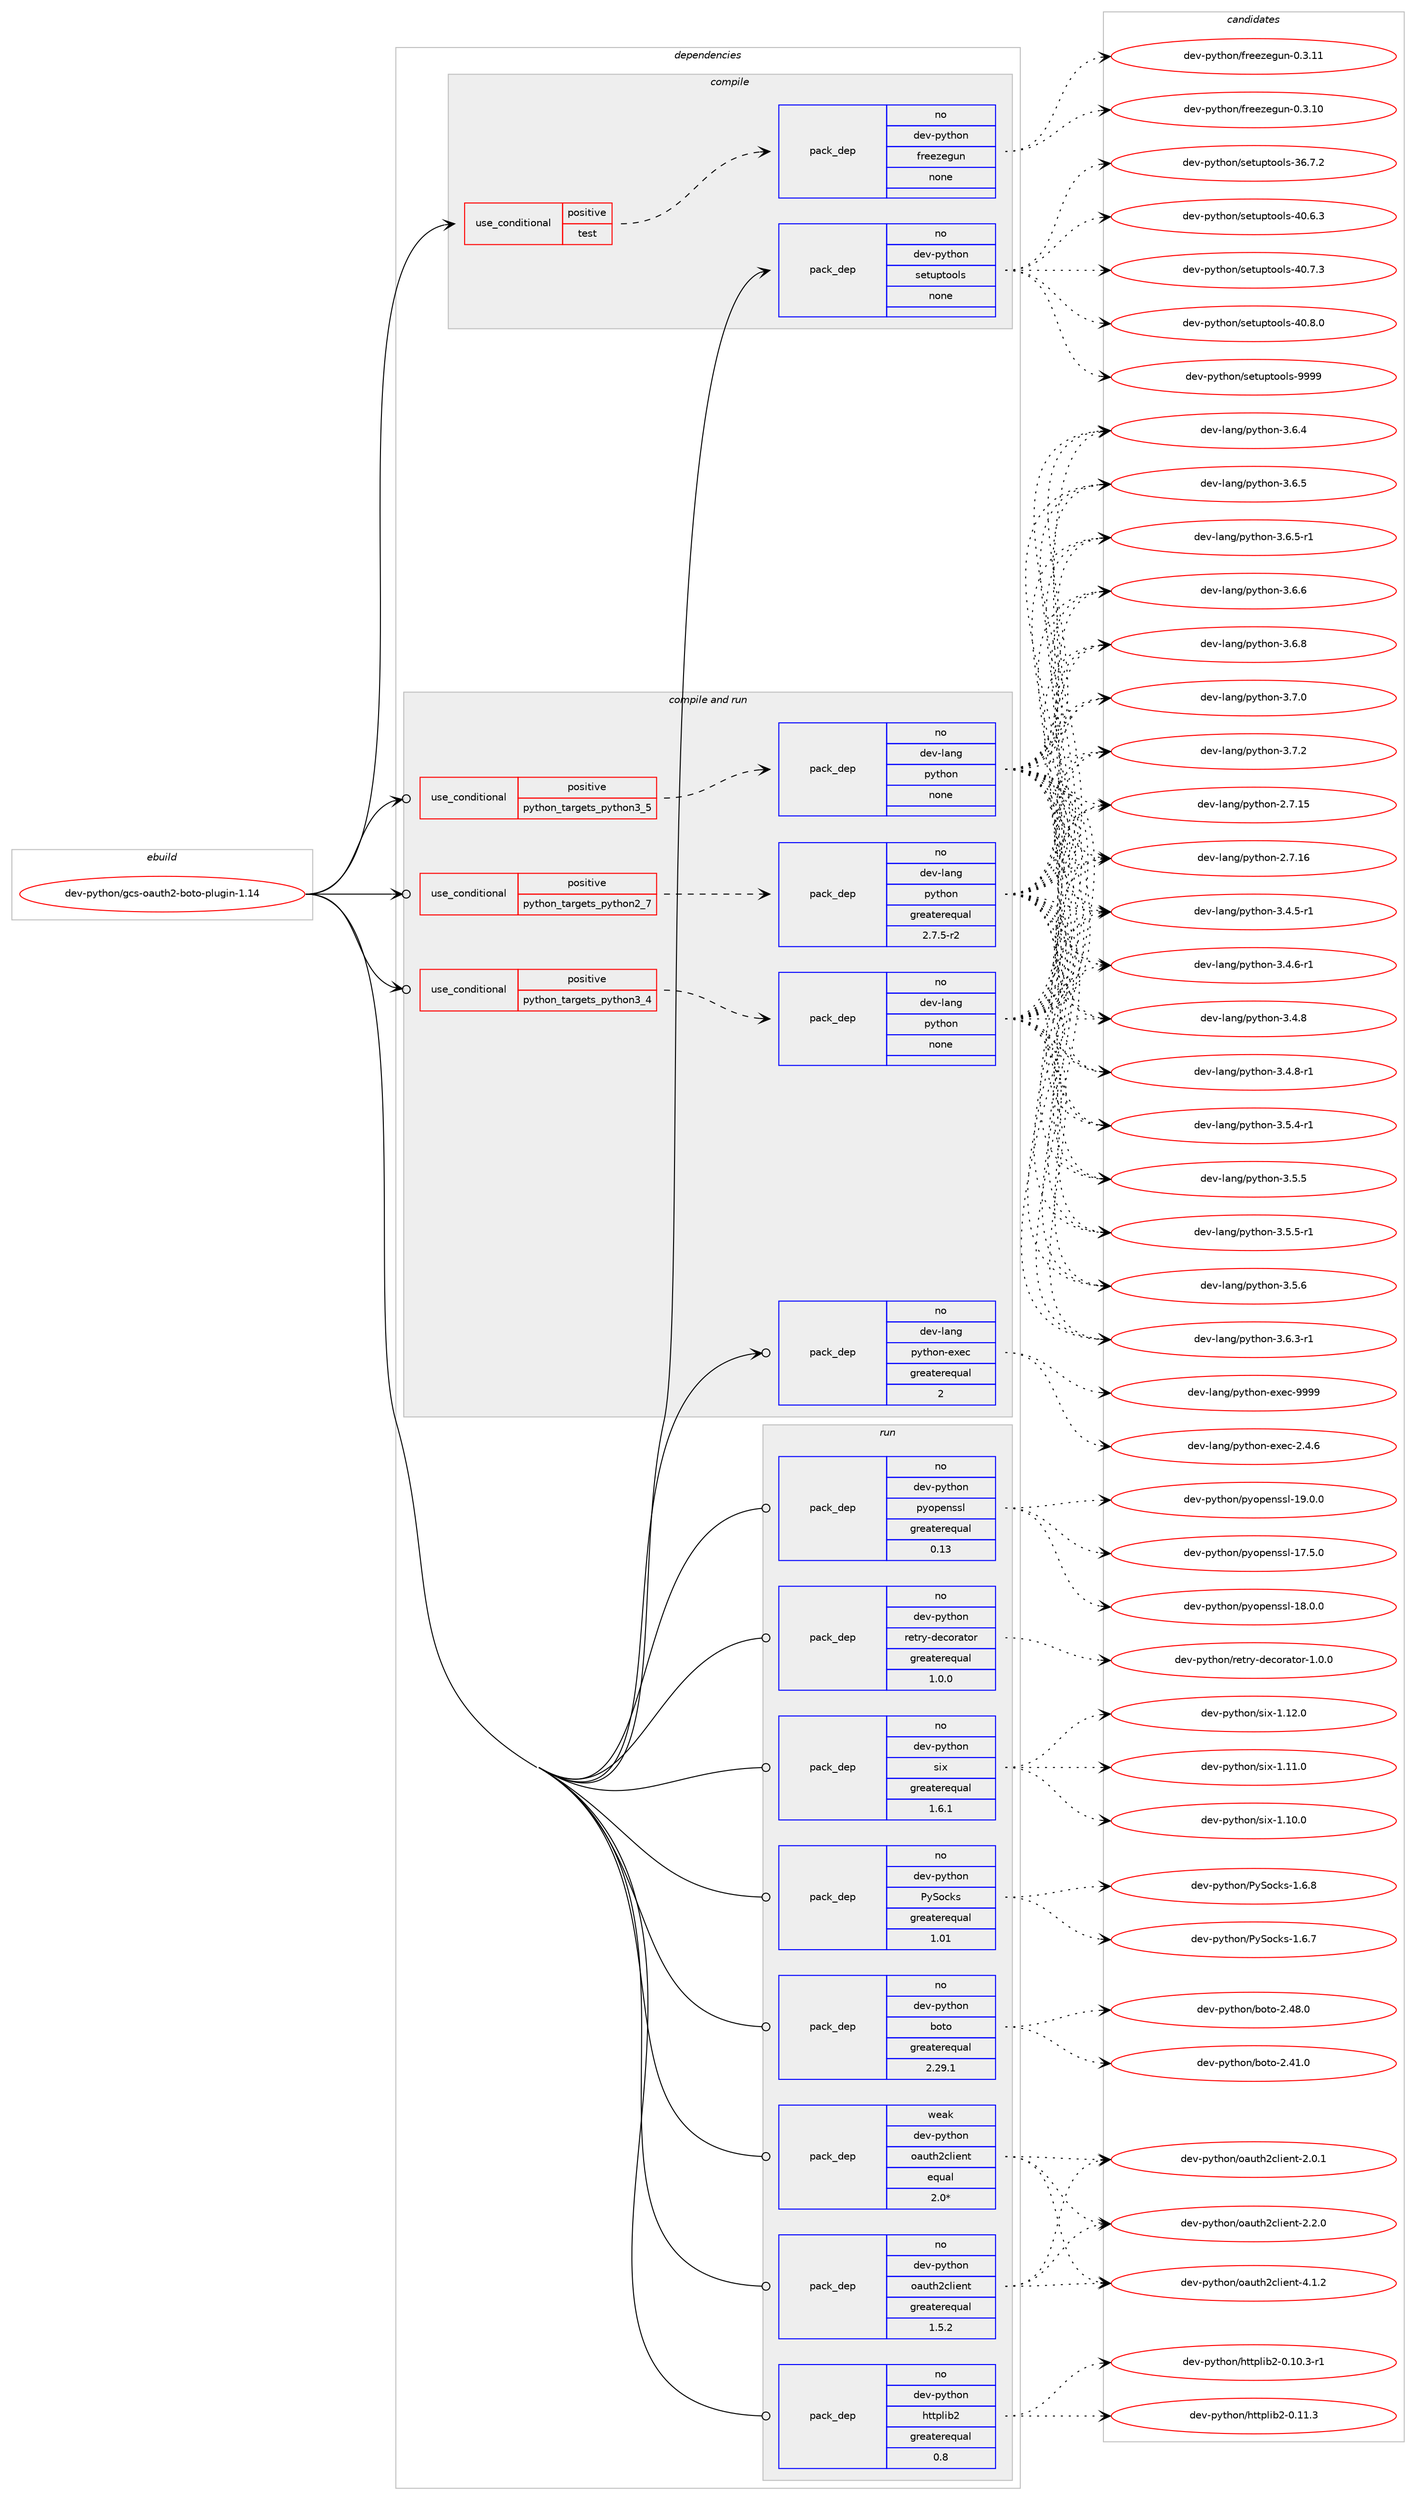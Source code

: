 digraph prolog {

# *************
# Graph options
# *************

newrank=true;
concentrate=true;
compound=true;
graph [rankdir=LR,fontname=Helvetica,fontsize=10,ranksep=1.5];#, ranksep=2.5, nodesep=0.2];
edge  [arrowhead=vee];
node  [fontname=Helvetica,fontsize=10];

# **********
# The ebuild
# **********

subgraph cluster_leftcol {
color=gray;
rank=same;
label=<<i>ebuild</i>>;
id [label="dev-python/gcs-oauth2-boto-plugin-1.14", color=red, width=4, href="../dev-python/gcs-oauth2-boto-plugin-1.14.svg"];
}

# ****************
# The dependencies
# ****************

subgraph cluster_midcol {
color=gray;
label=<<i>dependencies</i>>;
subgraph cluster_compile {
fillcolor="#eeeeee";
style=filled;
label=<<i>compile</i>>;
subgraph cond374824 {
dependency1410752 [label=<<TABLE BORDER="0" CELLBORDER="1" CELLSPACING="0" CELLPADDING="4"><TR><TD ROWSPAN="3" CELLPADDING="10">use_conditional</TD></TR><TR><TD>positive</TD></TR><TR><TD>test</TD></TR></TABLE>>, shape=none, color=red];
subgraph pack1012669 {
dependency1410753 [label=<<TABLE BORDER="0" CELLBORDER="1" CELLSPACING="0" CELLPADDING="4" WIDTH="220"><TR><TD ROWSPAN="6" CELLPADDING="30">pack_dep</TD></TR><TR><TD WIDTH="110">no</TD></TR><TR><TD>dev-python</TD></TR><TR><TD>freezegun</TD></TR><TR><TD>none</TD></TR><TR><TD></TD></TR></TABLE>>, shape=none, color=blue];
}
dependency1410752:e -> dependency1410753:w [weight=20,style="dashed",arrowhead="vee"];
}
id:e -> dependency1410752:w [weight=20,style="solid",arrowhead="vee"];
subgraph pack1012670 {
dependency1410754 [label=<<TABLE BORDER="0" CELLBORDER="1" CELLSPACING="0" CELLPADDING="4" WIDTH="220"><TR><TD ROWSPAN="6" CELLPADDING="30">pack_dep</TD></TR><TR><TD WIDTH="110">no</TD></TR><TR><TD>dev-python</TD></TR><TR><TD>setuptools</TD></TR><TR><TD>none</TD></TR><TR><TD></TD></TR></TABLE>>, shape=none, color=blue];
}
id:e -> dependency1410754:w [weight=20,style="solid",arrowhead="vee"];
}
subgraph cluster_compileandrun {
fillcolor="#eeeeee";
style=filled;
label=<<i>compile and run</i>>;
subgraph cond374825 {
dependency1410755 [label=<<TABLE BORDER="0" CELLBORDER="1" CELLSPACING="0" CELLPADDING="4"><TR><TD ROWSPAN="3" CELLPADDING="10">use_conditional</TD></TR><TR><TD>positive</TD></TR><TR><TD>python_targets_python2_7</TD></TR></TABLE>>, shape=none, color=red];
subgraph pack1012671 {
dependency1410756 [label=<<TABLE BORDER="0" CELLBORDER="1" CELLSPACING="0" CELLPADDING="4" WIDTH="220"><TR><TD ROWSPAN="6" CELLPADDING="30">pack_dep</TD></TR><TR><TD WIDTH="110">no</TD></TR><TR><TD>dev-lang</TD></TR><TR><TD>python</TD></TR><TR><TD>greaterequal</TD></TR><TR><TD>2.7.5-r2</TD></TR></TABLE>>, shape=none, color=blue];
}
dependency1410755:e -> dependency1410756:w [weight=20,style="dashed",arrowhead="vee"];
}
id:e -> dependency1410755:w [weight=20,style="solid",arrowhead="odotvee"];
subgraph cond374826 {
dependency1410757 [label=<<TABLE BORDER="0" CELLBORDER="1" CELLSPACING="0" CELLPADDING="4"><TR><TD ROWSPAN="3" CELLPADDING="10">use_conditional</TD></TR><TR><TD>positive</TD></TR><TR><TD>python_targets_python3_4</TD></TR></TABLE>>, shape=none, color=red];
subgraph pack1012672 {
dependency1410758 [label=<<TABLE BORDER="0" CELLBORDER="1" CELLSPACING="0" CELLPADDING="4" WIDTH="220"><TR><TD ROWSPAN="6" CELLPADDING="30">pack_dep</TD></TR><TR><TD WIDTH="110">no</TD></TR><TR><TD>dev-lang</TD></TR><TR><TD>python</TD></TR><TR><TD>none</TD></TR><TR><TD></TD></TR></TABLE>>, shape=none, color=blue];
}
dependency1410757:e -> dependency1410758:w [weight=20,style="dashed",arrowhead="vee"];
}
id:e -> dependency1410757:w [weight=20,style="solid",arrowhead="odotvee"];
subgraph cond374827 {
dependency1410759 [label=<<TABLE BORDER="0" CELLBORDER="1" CELLSPACING="0" CELLPADDING="4"><TR><TD ROWSPAN="3" CELLPADDING="10">use_conditional</TD></TR><TR><TD>positive</TD></TR><TR><TD>python_targets_python3_5</TD></TR></TABLE>>, shape=none, color=red];
subgraph pack1012673 {
dependency1410760 [label=<<TABLE BORDER="0" CELLBORDER="1" CELLSPACING="0" CELLPADDING="4" WIDTH="220"><TR><TD ROWSPAN="6" CELLPADDING="30">pack_dep</TD></TR><TR><TD WIDTH="110">no</TD></TR><TR><TD>dev-lang</TD></TR><TR><TD>python</TD></TR><TR><TD>none</TD></TR><TR><TD></TD></TR></TABLE>>, shape=none, color=blue];
}
dependency1410759:e -> dependency1410760:w [weight=20,style="dashed",arrowhead="vee"];
}
id:e -> dependency1410759:w [weight=20,style="solid",arrowhead="odotvee"];
subgraph pack1012674 {
dependency1410761 [label=<<TABLE BORDER="0" CELLBORDER="1" CELLSPACING="0" CELLPADDING="4" WIDTH="220"><TR><TD ROWSPAN="6" CELLPADDING="30">pack_dep</TD></TR><TR><TD WIDTH="110">no</TD></TR><TR><TD>dev-lang</TD></TR><TR><TD>python-exec</TD></TR><TR><TD>greaterequal</TD></TR><TR><TD>2</TD></TR></TABLE>>, shape=none, color=blue];
}
id:e -> dependency1410761:w [weight=20,style="solid",arrowhead="odotvee"];
}
subgraph cluster_run {
fillcolor="#eeeeee";
style=filled;
label=<<i>run</i>>;
subgraph pack1012675 {
dependency1410762 [label=<<TABLE BORDER="0" CELLBORDER="1" CELLSPACING="0" CELLPADDING="4" WIDTH="220"><TR><TD ROWSPAN="6" CELLPADDING="30">pack_dep</TD></TR><TR><TD WIDTH="110">no</TD></TR><TR><TD>dev-python</TD></TR><TR><TD>PySocks</TD></TR><TR><TD>greaterequal</TD></TR><TR><TD>1.01</TD></TR></TABLE>>, shape=none, color=blue];
}
id:e -> dependency1410762:w [weight=20,style="solid",arrowhead="odot"];
subgraph pack1012676 {
dependency1410763 [label=<<TABLE BORDER="0" CELLBORDER="1" CELLSPACING="0" CELLPADDING="4" WIDTH="220"><TR><TD ROWSPAN="6" CELLPADDING="30">pack_dep</TD></TR><TR><TD WIDTH="110">no</TD></TR><TR><TD>dev-python</TD></TR><TR><TD>boto</TD></TR><TR><TD>greaterequal</TD></TR><TR><TD>2.29.1</TD></TR></TABLE>>, shape=none, color=blue];
}
id:e -> dependency1410763:w [weight=20,style="solid",arrowhead="odot"];
subgraph pack1012677 {
dependency1410764 [label=<<TABLE BORDER="0" CELLBORDER="1" CELLSPACING="0" CELLPADDING="4" WIDTH="220"><TR><TD ROWSPAN="6" CELLPADDING="30">pack_dep</TD></TR><TR><TD WIDTH="110">no</TD></TR><TR><TD>dev-python</TD></TR><TR><TD>httplib2</TD></TR><TR><TD>greaterequal</TD></TR><TR><TD>0.8</TD></TR></TABLE>>, shape=none, color=blue];
}
id:e -> dependency1410764:w [weight=20,style="solid",arrowhead="odot"];
subgraph pack1012678 {
dependency1410765 [label=<<TABLE BORDER="0" CELLBORDER="1" CELLSPACING="0" CELLPADDING="4" WIDTH="220"><TR><TD ROWSPAN="6" CELLPADDING="30">pack_dep</TD></TR><TR><TD WIDTH="110">no</TD></TR><TR><TD>dev-python</TD></TR><TR><TD>oauth2client</TD></TR><TR><TD>greaterequal</TD></TR><TR><TD>1.5.2</TD></TR></TABLE>>, shape=none, color=blue];
}
id:e -> dependency1410765:w [weight=20,style="solid",arrowhead="odot"];
subgraph pack1012679 {
dependency1410766 [label=<<TABLE BORDER="0" CELLBORDER="1" CELLSPACING="0" CELLPADDING="4" WIDTH="220"><TR><TD ROWSPAN="6" CELLPADDING="30">pack_dep</TD></TR><TR><TD WIDTH="110">no</TD></TR><TR><TD>dev-python</TD></TR><TR><TD>pyopenssl</TD></TR><TR><TD>greaterequal</TD></TR><TR><TD>0.13</TD></TR></TABLE>>, shape=none, color=blue];
}
id:e -> dependency1410766:w [weight=20,style="solid",arrowhead="odot"];
subgraph pack1012680 {
dependency1410767 [label=<<TABLE BORDER="0" CELLBORDER="1" CELLSPACING="0" CELLPADDING="4" WIDTH="220"><TR><TD ROWSPAN="6" CELLPADDING="30">pack_dep</TD></TR><TR><TD WIDTH="110">no</TD></TR><TR><TD>dev-python</TD></TR><TR><TD>retry-decorator</TD></TR><TR><TD>greaterequal</TD></TR><TR><TD>1.0.0</TD></TR></TABLE>>, shape=none, color=blue];
}
id:e -> dependency1410767:w [weight=20,style="solid",arrowhead="odot"];
subgraph pack1012681 {
dependency1410768 [label=<<TABLE BORDER="0" CELLBORDER="1" CELLSPACING="0" CELLPADDING="4" WIDTH="220"><TR><TD ROWSPAN="6" CELLPADDING="30">pack_dep</TD></TR><TR><TD WIDTH="110">no</TD></TR><TR><TD>dev-python</TD></TR><TR><TD>six</TD></TR><TR><TD>greaterequal</TD></TR><TR><TD>1.6.1</TD></TR></TABLE>>, shape=none, color=blue];
}
id:e -> dependency1410768:w [weight=20,style="solid",arrowhead="odot"];
subgraph pack1012682 {
dependency1410769 [label=<<TABLE BORDER="0" CELLBORDER="1" CELLSPACING="0" CELLPADDING="4" WIDTH="220"><TR><TD ROWSPAN="6" CELLPADDING="30">pack_dep</TD></TR><TR><TD WIDTH="110">weak</TD></TR><TR><TD>dev-python</TD></TR><TR><TD>oauth2client</TD></TR><TR><TD>equal</TD></TR><TR><TD>2.0*</TD></TR></TABLE>>, shape=none, color=blue];
}
id:e -> dependency1410769:w [weight=20,style="solid",arrowhead="odot"];
}
}

# **************
# The candidates
# **************

subgraph cluster_choices {
rank=same;
color=gray;
label=<<i>candidates</i>>;

subgraph choice1012669 {
color=black;
nodesep=1;
choice100101118451121211161041111104710211410110112210110311711045484651464948 [label="dev-python/freezegun-0.3.10", color=red, width=4,href="../dev-python/freezegun-0.3.10.svg"];
choice100101118451121211161041111104710211410110112210110311711045484651464949 [label="dev-python/freezegun-0.3.11", color=red, width=4,href="../dev-python/freezegun-0.3.11.svg"];
dependency1410753:e -> choice100101118451121211161041111104710211410110112210110311711045484651464948:w [style=dotted,weight="100"];
dependency1410753:e -> choice100101118451121211161041111104710211410110112210110311711045484651464949:w [style=dotted,weight="100"];
}
subgraph choice1012670 {
color=black;
nodesep=1;
choice100101118451121211161041111104711510111611711211611111110811545515446554650 [label="dev-python/setuptools-36.7.2", color=red, width=4,href="../dev-python/setuptools-36.7.2.svg"];
choice100101118451121211161041111104711510111611711211611111110811545524846544651 [label="dev-python/setuptools-40.6.3", color=red, width=4,href="../dev-python/setuptools-40.6.3.svg"];
choice100101118451121211161041111104711510111611711211611111110811545524846554651 [label="dev-python/setuptools-40.7.3", color=red, width=4,href="../dev-python/setuptools-40.7.3.svg"];
choice100101118451121211161041111104711510111611711211611111110811545524846564648 [label="dev-python/setuptools-40.8.0", color=red, width=4,href="../dev-python/setuptools-40.8.0.svg"];
choice10010111845112121116104111110471151011161171121161111111081154557575757 [label="dev-python/setuptools-9999", color=red, width=4,href="../dev-python/setuptools-9999.svg"];
dependency1410754:e -> choice100101118451121211161041111104711510111611711211611111110811545515446554650:w [style=dotted,weight="100"];
dependency1410754:e -> choice100101118451121211161041111104711510111611711211611111110811545524846544651:w [style=dotted,weight="100"];
dependency1410754:e -> choice100101118451121211161041111104711510111611711211611111110811545524846554651:w [style=dotted,weight="100"];
dependency1410754:e -> choice100101118451121211161041111104711510111611711211611111110811545524846564648:w [style=dotted,weight="100"];
dependency1410754:e -> choice10010111845112121116104111110471151011161171121161111111081154557575757:w [style=dotted,weight="100"];
}
subgraph choice1012671 {
color=black;
nodesep=1;
choice10010111845108971101034711212111610411111045504655464953 [label="dev-lang/python-2.7.15", color=red, width=4,href="../dev-lang/python-2.7.15.svg"];
choice10010111845108971101034711212111610411111045504655464954 [label="dev-lang/python-2.7.16", color=red, width=4,href="../dev-lang/python-2.7.16.svg"];
choice1001011184510897110103471121211161041111104551465246534511449 [label="dev-lang/python-3.4.5-r1", color=red, width=4,href="../dev-lang/python-3.4.5-r1.svg"];
choice1001011184510897110103471121211161041111104551465246544511449 [label="dev-lang/python-3.4.6-r1", color=red, width=4,href="../dev-lang/python-3.4.6-r1.svg"];
choice100101118451089711010347112121116104111110455146524656 [label="dev-lang/python-3.4.8", color=red, width=4,href="../dev-lang/python-3.4.8.svg"];
choice1001011184510897110103471121211161041111104551465246564511449 [label="dev-lang/python-3.4.8-r1", color=red, width=4,href="../dev-lang/python-3.4.8-r1.svg"];
choice1001011184510897110103471121211161041111104551465346524511449 [label="dev-lang/python-3.5.4-r1", color=red, width=4,href="../dev-lang/python-3.5.4-r1.svg"];
choice100101118451089711010347112121116104111110455146534653 [label="dev-lang/python-3.5.5", color=red, width=4,href="../dev-lang/python-3.5.5.svg"];
choice1001011184510897110103471121211161041111104551465346534511449 [label="dev-lang/python-3.5.5-r1", color=red, width=4,href="../dev-lang/python-3.5.5-r1.svg"];
choice100101118451089711010347112121116104111110455146534654 [label="dev-lang/python-3.5.6", color=red, width=4,href="../dev-lang/python-3.5.6.svg"];
choice1001011184510897110103471121211161041111104551465446514511449 [label="dev-lang/python-3.6.3-r1", color=red, width=4,href="../dev-lang/python-3.6.3-r1.svg"];
choice100101118451089711010347112121116104111110455146544652 [label="dev-lang/python-3.6.4", color=red, width=4,href="../dev-lang/python-3.6.4.svg"];
choice100101118451089711010347112121116104111110455146544653 [label="dev-lang/python-3.6.5", color=red, width=4,href="../dev-lang/python-3.6.5.svg"];
choice1001011184510897110103471121211161041111104551465446534511449 [label="dev-lang/python-3.6.5-r1", color=red, width=4,href="../dev-lang/python-3.6.5-r1.svg"];
choice100101118451089711010347112121116104111110455146544654 [label="dev-lang/python-3.6.6", color=red, width=4,href="../dev-lang/python-3.6.6.svg"];
choice100101118451089711010347112121116104111110455146544656 [label="dev-lang/python-3.6.8", color=red, width=4,href="../dev-lang/python-3.6.8.svg"];
choice100101118451089711010347112121116104111110455146554648 [label="dev-lang/python-3.7.0", color=red, width=4,href="../dev-lang/python-3.7.0.svg"];
choice100101118451089711010347112121116104111110455146554650 [label="dev-lang/python-3.7.2", color=red, width=4,href="../dev-lang/python-3.7.2.svg"];
dependency1410756:e -> choice10010111845108971101034711212111610411111045504655464953:w [style=dotted,weight="100"];
dependency1410756:e -> choice10010111845108971101034711212111610411111045504655464954:w [style=dotted,weight="100"];
dependency1410756:e -> choice1001011184510897110103471121211161041111104551465246534511449:w [style=dotted,weight="100"];
dependency1410756:e -> choice1001011184510897110103471121211161041111104551465246544511449:w [style=dotted,weight="100"];
dependency1410756:e -> choice100101118451089711010347112121116104111110455146524656:w [style=dotted,weight="100"];
dependency1410756:e -> choice1001011184510897110103471121211161041111104551465246564511449:w [style=dotted,weight="100"];
dependency1410756:e -> choice1001011184510897110103471121211161041111104551465346524511449:w [style=dotted,weight="100"];
dependency1410756:e -> choice100101118451089711010347112121116104111110455146534653:w [style=dotted,weight="100"];
dependency1410756:e -> choice1001011184510897110103471121211161041111104551465346534511449:w [style=dotted,weight="100"];
dependency1410756:e -> choice100101118451089711010347112121116104111110455146534654:w [style=dotted,weight="100"];
dependency1410756:e -> choice1001011184510897110103471121211161041111104551465446514511449:w [style=dotted,weight="100"];
dependency1410756:e -> choice100101118451089711010347112121116104111110455146544652:w [style=dotted,weight="100"];
dependency1410756:e -> choice100101118451089711010347112121116104111110455146544653:w [style=dotted,weight="100"];
dependency1410756:e -> choice1001011184510897110103471121211161041111104551465446534511449:w [style=dotted,weight="100"];
dependency1410756:e -> choice100101118451089711010347112121116104111110455146544654:w [style=dotted,weight="100"];
dependency1410756:e -> choice100101118451089711010347112121116104111110455146544656:w [style=dotted,weight="100"];
dependency1410756:e -> choice100101118451089711010347112121116104111110455146554648:w [style=dotted,weight="100"];
dependency1410756:e -> choice100101118451089711010347112121116104111110455146554650:w [style=dotted,weight="100"];
}
subgraph choice1012672 {
color=black;
nodesep=1;
choice10010111845108971101034711212111610411111045504655464953 [label="dev-lang/python-2.7.15", color=red, width=4,href="../dev-lang/python-2.7.15.svg"];
choice10010111845108971101034711212111610411111045504655464954 [label="dev-lang/python-2.7.16", color=red, width=4,href="../dev-lang/python-2.7.16.svg"];
choice1001011184510897110103471121211161041111104551465246534511449 [label="dev-lang/python-3.4.5-r1", color=red, width=4,href="../dev-lang/python-3.4.5-r1.svg"];
choice1001011184510897110103471121211161041111104551465246544511449 [label="dev-lang/python-3.4.6-r1", color=red, width=4,href="../dev-lang/python-3.4.6-r1.svg"];
choice100101118451089711010347112121116104111110455146524656 [label="dev-lang/python-3.4.8", color=red, width=4,href="../dev-lang/python-3.4.8.svg"];
choice1001011184510897110103471121211161041111104551465246564511449 [label="dev-lang/python-3.4.8-r1", color=red, width=4,href="../dev-lang/python-3.4.8-r1.svg"];
choice1001011184510897110103471121211161041111104551465346524511449 [label="dev-lang/python-3.5.4-r1", color=red, width=4,href="../dev-lang/python-3.5.4-r1.svg"];
choice100101118451089711010347112121116104111110455146534653 [label="dev-lang/python-3.5.5", color=red, width=4,href="../dev-lang/python-3.5.5.svg"];
choice1001011184510897110103471121211161041111104551465346534511449 [label="dev-lang/python-3.5.5-r1", color=red, width=4,href="../dev-lang/python-3.5.5-r1.svg"];
choice100101118451089711010347112121116104111110455146534654 [label="dev-lang/python-3.5.6", color=red, width=4,href="../dev-lang/python-3.5.6.svg"];
choice1001011184510897110103471121211161041111104551465446514511449 [label="dev-lang/python-3.6.3-r1", color=red, width=4,href="../dev-lang/python-3.6.3-r1.svg"];
choice100101118451089711010347112121116104111110455146544652 [label="dev-lang/python-3.6.4", color=red, width=4,href="../dev-lang/python-3.6.4.svg"];
choice100101118451089711010347112121116104111110455146544653 [label="dev-lang/python-3.6.5", color=red, width=4,href="../dev-lang/python-3.6.5.svg"];
choice1001011184510897110103471121211161041111104551465446534511449 [label="dev-lang/python-3.6.5-r1", color=red, width=4,href="../dev-lang/python-3.6.5-r1.svg"];
choice100101118451089711010347112121116104111110455146544654 [label="dev-lang/python-3.6.6", color=red, width=4,href="../dev-lang/python-3.6.6.svg"];
choice100101118451089711010347112121116104111110455146544656 [label="dev-lang/python-3.6.8", color=red, width=4,href="../dev-lang/python-3.6.8.svg"];
choice100101118451089711010347112121116104111110455146554648 [label="dev-lang/python-3.7.0", color=red, width=4,href="../dev-lang/python-3.7.0.svg"];
choice100101118451089711010347112121116104111110455146554650 [label="dev-lang/python-3.7.2", color=red, width=4,href="../dev-lang/python-3.7.2.svg"];
dependency1410758:e -> choice10010111845108971101034711212111610411111045504655464953:w [style=dotted,weight="100"];
dependency1410758:e -> choice10010111845108971101034711212111610411111045504655464954:w [style=dotted,weight="100"];
dependency1410758:e -> choice1001011184510897110103471121211161041111104551465246534511449:w [style=dotted,weight="100"];
dependency1410758:e -> choice1001011184510897110103471121211161041111104551465246544511449:w [style=dotted,weight="100"];
dependency1410758:e -> choice100101118451089711010347112121116104111110455146524656:w [style=dotted,weight="100"];
dependency1410758:e -> choice1001011184510897110103471121211161041111104551465246564511449:w [style=dotted,weight="100"];
dependency1410758:e -> choice1001011184510897110103471121211161041111104551465346524511449:w [style=dotted,weight="100"];
dependency1410758:e -> choice100101118451089711010347112121116104111110455146534653:w [style=dotted,weight="100"];
dependency1410758:e -> choice1001011184510897110103471121211161041111104551465346534511449:w [style=dotted,weight="100"];
dependency1410758:e -> choice100101118451089711010347112121116104111110455146534654:w [style=dotted,weight="100"];
dependency1410758:e -> choice1001011184510897110103471121211161041111104551465446514511449:w [style=dotted,weight="100"];
dependency1410758:e -> choice100101118451089711010347112121116104111110455146544652:w [style=dotted,weight="100"];
dependency1410758:e -> choice100101118451089711010347112121116104111110455146544653:w [style=dotted,weight="100"];
dependency1410758:e -> choice1001011184510897110103471121211161041111104551465446534511449:w [style=dotted,weight="100"];
dependency1410758:e -> choice100101118451089711010347112121116104111110455146544654:w [style=dotted,weight="100"];
dependency1410758:e -> choice100101118451089711010347112121116104111110455146544656:w [style=dotted,weight="100"];
dependency1410758:e -> choice100101118451089711010347112121116104111110455146554648:w [style=dotted,weight="100"];
dependency1410758:e -> choice100101118451089711010347112121116104111110455146554650:w [style=dotted,weight="100"];
}
subgraph choice1012673 {
color=black;
nodesep=1;
choice10010111845108971101034711212111610411111045504655464953 [label="dev-lang/python-2.7.15", color=red, width=4,href="../dev-lang/python-2.7.15.svg"];
choice10010111845108971101034711212111610411111045504655464954 [label="dev-lang/python-2.7.16", color=red, width=4,href="../dev-lang/python-2.7.16.svg"];
choice1001011184510897110103471121211161041111104551465246534511449 [label="dev-lang/python-3.4.5-r1", color=red, width=4,href="../dev-lang/python-3.4.5-r1.svg"];
choice1001011184510897110103471121211161041111104551465246544511449 [label="dev-lang/python-3.4.6-r1", color=red, width=4,href="../dev-lang/python-3.4.6-r1.svg"];
choice100101118451089711010347112121116104111110455146524656 [label="dev-lang/python-3.4.8", color=red, width=4,href="../dev-lang/python-3.4.8.svg"];
choice1001011184510897110103471121211161041111104551465246564511449 [label="dev-lang/python-3.4.8-r1", color=red, width=4,href="../dev-lang/python-3.4.8-r1.svg"];
choice1001011184510897110103471121211161041111104551465346524511449 [label="dev-lang/python-3.5.4-r1", color=red, width=4,href="../dev-lang/python-3.5.4-r1.svg"];
choice100101118451089711010347112121116104111110455146534653 [label="dev-lang/python-3.5.5", color=red, width=4,href="../dev-lang/python-3.5.5.svg"];
choice1001011184510897110103471121211161041111104551465346534511449 [label="dev-lang/python-3.5.5-r1", color=red, width=4,href="../dev-lang/python-3.5.5-r1.svg"];
choice100101118451089711010347112121116104111110455146534654 [label="dev-lang/python-3.5.6", color=red, width=4,href="../dev-lang/python-3.5.6.svg"];
choice1001011184510897110103471121211161041111104551465446514511449 [label="dev-lang/python-3.6.3-r1", color=red, width=4,href="../dev-lang/python-3.6.3-r1.svg"];
choice100101118451089711010347112121116104111110455146544652 [label="dev-lang/python-3.6.4", color=red, width=4,href="../dev-lang/python-3.6.4.svg"];
choice100101118451089711010347112121116104111110455146544653 [label="dev-lang/python-3.6.5", color=red, width=4,href="../dev-lang/python-3.6.5.svg"];
choice1001011184510897110103471121211161041111104551465446534511449 [label="dev-lang/python-3.6.5-r1", color=red, width=4,href="../dev-lang/python-3.6.5-r1.svg"];
choice100101118451089711010347112121116104111110455146544654 [label="dev-lang/python-3.6.6", color=red, width=4,href="../dev-lang/python-3.6.6.svg"];
choice100101118451089711010347112121116104111110455146544656 [label="dev-lang/python-3.6.8", color=red, width=4,href="../dev-lang/python-3.6.8.svg"];
choice100101118451089711010347112121116104111110455146554648 [label="dev-lang/python-3.7.0", color=red, width=4,href="../dev-lang/python-3.7.0.svg"];
choice100101118451089711010347112121116104111110455146554650 [label="dev-lang/python-3.7.2", color=red, width=4,href="../dev-lang/python-3.7.2.svg"];
dependency1410760:e -> choice10010111845108971101034711212111610411111045504655464953:w [style=dotted,weight="100"];
dependency1410760:e -> choice10010111845108971101034711212111610411111045504655464954:w [style=dotted,weight="100"];
dependency1410760:e -> choice1001011184510897110103471121211161041111104551465246534511449:w [style=dotted,weight="100"];
dependency1410760:e -> choice1001011184510897110103471121211161041111104551465246544511449:w [style=dotted,weight="100"];
dependency1410760:e -> choice100101118451089711010347112121116104111110455146524656:w [style=dotted,weight="100"];
dependency1410760:e -> choice1001011184510897110103471121211161041111104551465246564511449:w [style=dotted,weight="100"];
dependency1410760:e -> choice1001011184510897110103471121211161041111104551465346524511449:w [style=dotted,weight="100"];
dependency1410760:e -> choice100101118451089711010347112121116104111110455146534653:w [style=dotted,weight="100"];
dependency1410760:e -> choice1001011184510897110103471121211161041111104551465346534511449:w [style=dotted,weight="100"];
dependency1410760:e -> choice100101118451089711010347112121116104111110455146534654:w [style=dotted,weight="100"];
dependency1410760:e -> choice1001011184510897110103471121211161041111104551465446514511449:w [style=dotted,weight="100"];
dependency1410760:e -> choice100101118451089711010347112121116104111110455146544652:w [style=dotted,weight="100"];
dependency1410760:e -> choice100101118451089711010347112121116104111110455146544653:w [style=dotted,weight="100"];
dependency1410760:e -> choice1001011184510897110103471121211161041111104551465446534511449:w [style=dotted,weight="100"];
dependency1410760:e -> choice100101118451089711010347112121116104111110455146544654:w [style=dotted,weight="100"];
dependency1410760:e -> choice100101118451089711010347112121116104111110455146544656:w [style=dotted,weight="100"];
dependency1410760:e -> choice100101118451089711010347112121116104111110455146554648:w [style=dotted,weight="100"];
dependency1410760:e -> choice100101118451089711010347112121116104111110455146554650:w [style=dotted,weight="100"];
}
subgraph choice1012674 {
color=black;
nodesep=1;
choice1001011184510897110103471121211161041111104510112010199455046524654 [label="dev-lang/python-exec-2.4.6", color=red, width=4,href="../dev-lang/python-exec-2.4.6.svg"];
choice10010111845108971101034711212111610411111045101120101994557575757 [label="dev-lang/python-exec-9999", color=red, width=4,href="../dev-lang/python-exec-9999.svg"];
dependency1410761:e -> choice1001011184510897110103471121211161041111104510112010199455046524654:w [style=dotted,weight="100"];
dependency1410761:e -> choice10010111845108971101034711212111610411111045101120101994557575757:w [style=dotted,weight="100"];
}
subgraph choice1012675 {
color=black;
nodesep=1;
choice1001011184511212111610411111047801218311199107115454946544655 [label="dev-python/PySocks-1.6.7", color=red, width=4,href="../dev-python/PySocks-1.6.7.svg"];
choice1001011184511212111610411111047801218311199107115454946544656 [label="dev-python/PySocks-1.6.8", color=red, width=4,href="../dev-python/PySocks-1.6.8.svg"];
dependency1410762:e -> choice1001011184511212111610411111047801218311199107115454946544655:w [style=dotted,weight="100"];
dependency1410762:e -> choice1001011184511212111610411111047801218311199107115454946544656:w [style=dotted,weight="100"];
}
subgraph choice1012676 {
color=black;
nodesep=1;
choice10010111845112121116104111110479811111611145504652494648 [label="dev-python/boto-2.41.0", color=red, width=4,href="../dev-python/boto-2.41.0.svg"];
choice10010111845112121116104111110479811111611145504652564648 [label="dev-python/boto-2.48.0", color=red, width=4,href="../dev-python/boto-2.48.0.svg"];
dependency1410763:e -> choice10010111845112121116104111110479811111611145504652494648:w [style=dotted,weight="100"];
dependency1410763:e -> choice10010111845112121116104111110479811111611145504652564648:w [style=dotted,weight="100"];
}
subgraph choice1012677 {
color=black;
nodesep=1;
choice10010111845112121116104111110471041161161121081059850454846494846514511449 [label="dev-python/httplib2-0.10.3-r1", color=red, width=4,href="../dev-python/httplib2-0.10.3-r1.svg"];
choice1001011184511212111610411111047104116116112108105985045484649494651 [label="dev-python/httplib2-0.11.3", color=red, width=4,href="../dev-python/httplib2-0.11.3.svg"];
dependency1410764:e -> choice10010111845112121116104111110471041161161121081059850454846494846514511449:w [style=dotted,weight="100"];
dependency1410764:e -> choice1001011184511212111610411111047104116116112108105985045484649494651:w [style=dotted,weight="100"];
}
subgraph choice1012678 {
color=black;
nodesep=1;
choice1001011184511212111610411111047111971171161045099108105101110116455046484649 [label="dev-python/oauth2client-2.0.1", color=red, width=4,href="../dev-python/oauth2client-2.0.1.svg"];
choice1001011184511212111610411111047111971171161045099108105101110116455046504648 [label="dev-python/oauth2client-2.2.0", color=red, width=4,href="../dev-python/oauth2client-2.2.0.svg"];
choice1001011184511212111610411111047111971171161045099108105101110116455246494650 [label="dev-python/oauth2client-4.1.2", color=red, width=4,href="../dev-python/oauth2client-4.1.2.svg"];
dependency1410765:e -> choice1001011184511212111610411111047111971171161045099108105101110116455046484649:w [style=dotted,weight="100"];
dependency1410765:e -> choice1001011184511212111610411111047111971171161045099108105101110116455046504648:w [style=dotted,weight="100"];
dependency1410765:e -> choice1001011184511212111610411111047111971171161045099108105101110116455246494650:w [style=dotted,weight="100"];
}
subgraph choice1012679 {
color=black;
nodesep=1;
choice100101118451121211161041111104711212111111210111011511510845495546534648 [label="dev-python/pyopenssl-17.5.0", color=red, width=4,href="../dev-python/pyopenssl-17.5.0.svg"];
choice100101118451121211161041111104711212111111210111011511510845495646484648 [label="dev-python/pyopenssl-18.0.0", color=red, width=4,href="../dev-python/pyopenssl-18.0.0.svg"];
choice100101118451121211161041111104711212111111210111011511510845495746484648 [label="dev-python/pyopenssl-19.0.0", color=red, width=4,href="../dev-python/pyopenssl-19.0.0.svg"];
dependency1410766:e -> choice100101118451121211161041111104711212111111210111011511510845495546534648:w [style=dotted,weight="100"];
dependency1410766:e -> choice100101118451121211161041111104711212111111210111011511510845495646484648:w [style=dotted,weight="100"];
dependency1410766:e -> choice100101118451121211161041111104711212111111210111011511510845495746484648:w [style=dotted,weight="100"];
}
subgraph choice1012680 {
color=black;
nodesep=1;
choice1001011184511212111610411111047114101116114121451001019911111497116111114454946484648 [label="dev-python/retry-decorator-1.0.0", color=red, width=4,href="../dev-python/retry-decorator-1.0.0.svg"];
dependency1410767:e -> choice1001011184511212111610411111047114101116114121451001019911111497116111114454946484648:w [style=dotted,weight="100"];
}
subgraph choice1012681 {
color=black;
nodesep=1;
choice100101118451121211161041111104711510512045494649484648 [label="dev-python/six-1.10.0", color=red, width=4,href="../dev-python/six-1.10.0.svg"];
choice100101118451121211161041111104711510512045494649494648 [label="dev-python/six-1.11.0", color=red, width=4,href="../dev-python/six-1.11.0.svg"];
choice100101118451121211161041111104711510512045494649504648 [label="dev-python/six-1.12.0", color=red, width=4,href="../dev-python/six-1.12.0.svg"];
dependency1410768:e -> choice100101118451121211161041111104711510512045494649484648:w [style=dotted,weight="100"];
dependency1410768:e -> choice100101118451121211161041111104711510512045494649494648:w [style=dotted,weight="100"];
dependency1410768:e -> choice100101118451121211161041111104711510512045494649504648:w [style=dotted,weight="100"];
}
subgraph choice1012682 {
color=black;
nodesep=1;
choice1001011184511212111610411111047111971171161045099108105101110116455046484649 [label="dev-python/oauth2client-2.0.1", color=red, width=4,href="../dev-python/oauth2client-2.0.1.svg"];
choice1001011184511212111610411111047111971171161045099108105101110116455046504648 [label="dev-python/oauth2client-2.2.0", color=red, width=4,href="../dev-python/oauth2client-2.2.0.svg"];
choice1001011184511212111610411111047111971171161045099108105101110116455246494650 [label="dev-python/oauth2client-4.1.2", color=red, width=4,href="../dev-python/oauth2client-4.1.2.svg"];
dependency1410769:e -> choice1001011184511212111610411111047111971171161045099108105101110116455046484649:w [style=dotted,weight="100"];
dependency1410769:e -> choice1001011184511212111610411111047111971171161045099108105101110116455046504648:w [style=dotted,weight="100"];
dependency1410769:e -> choice1001011184511212111610411111047111971171161045099108105101110116455246494650:w [style=dotted,weight="100"];
}
}

}
